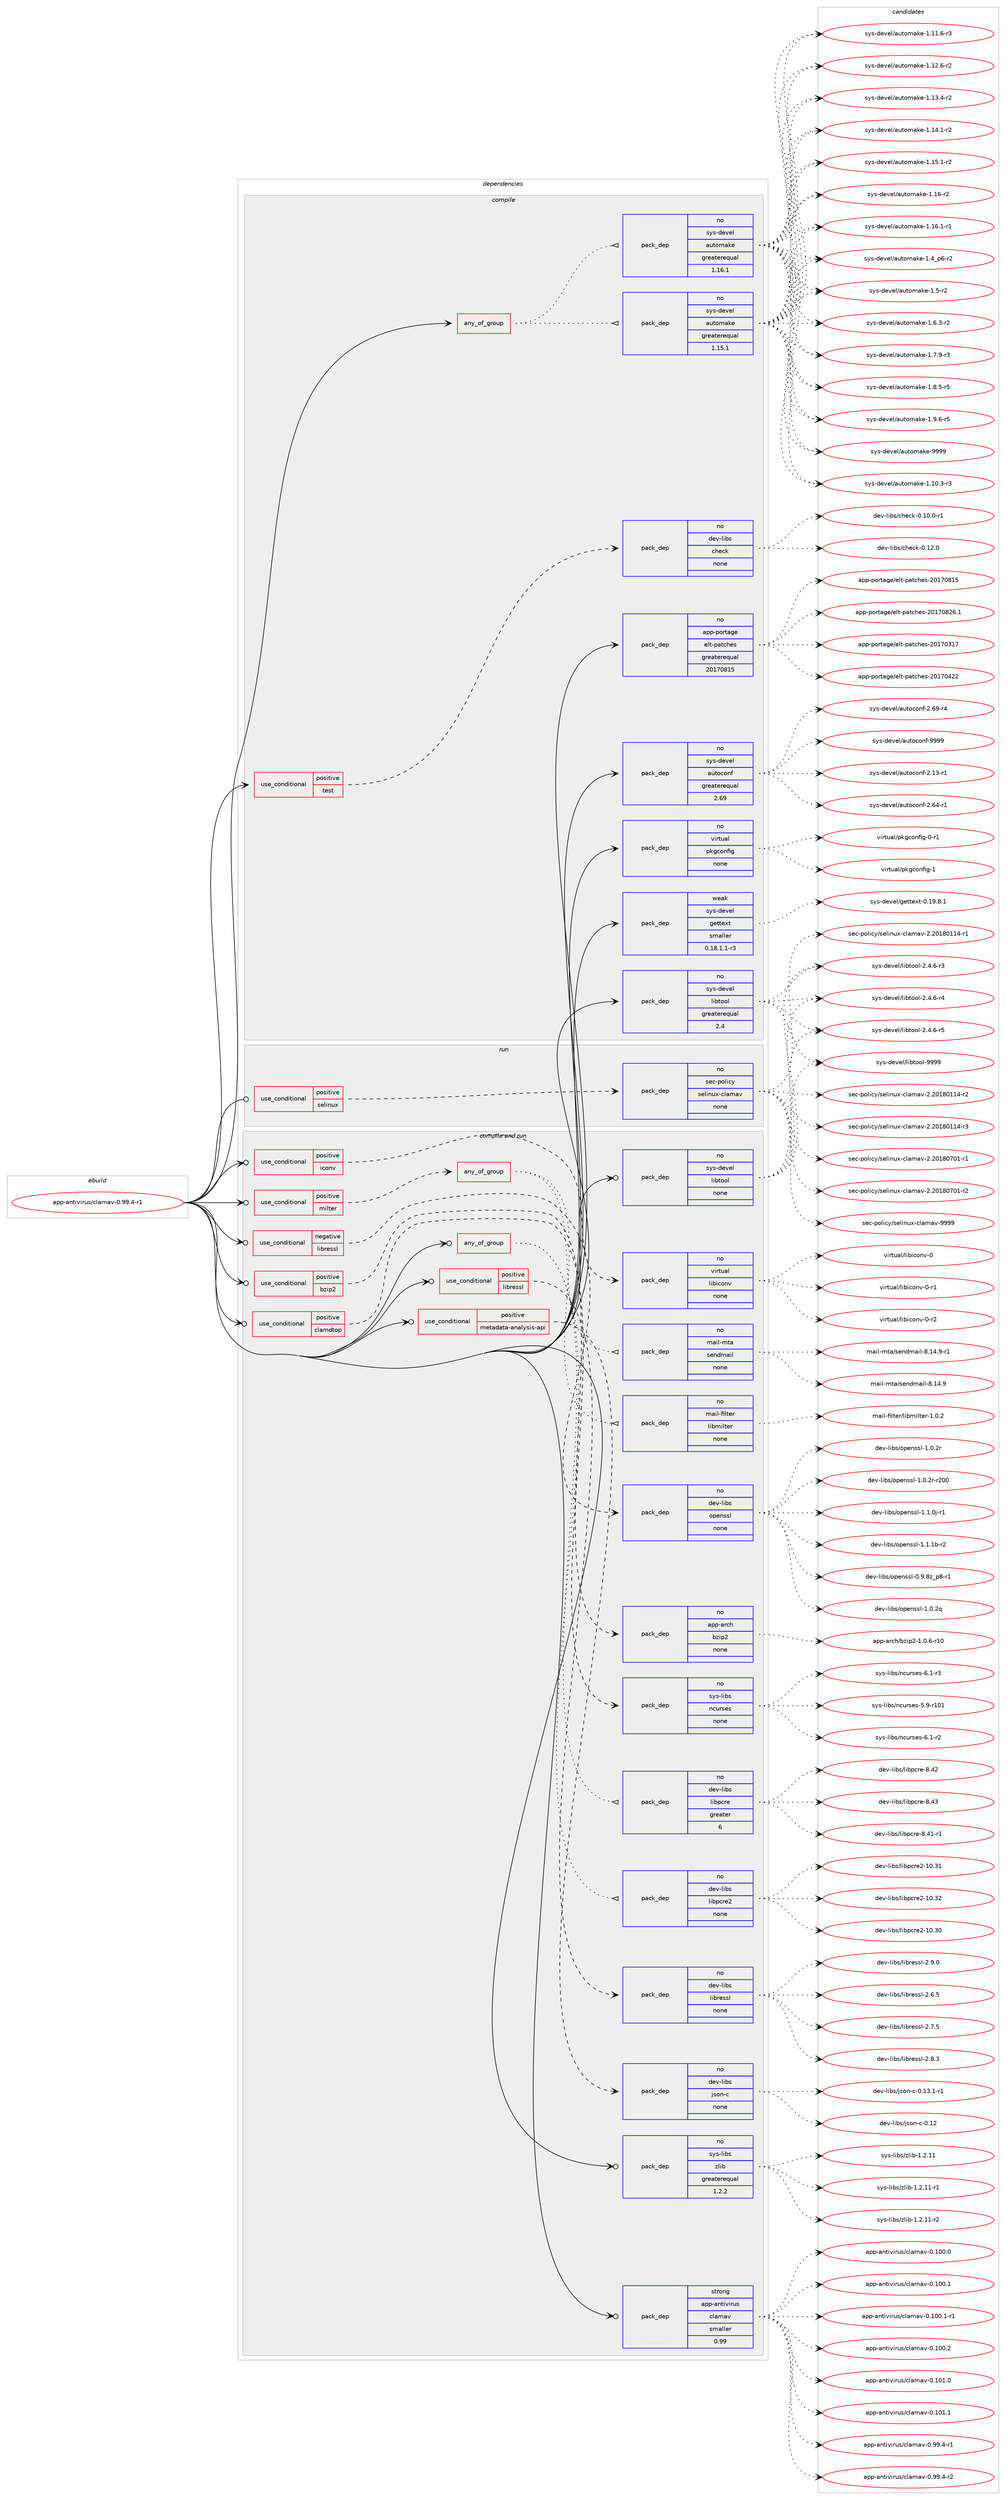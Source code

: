 digraph prolog {

# *************
# Graph options
# *************

newrank=true;
concentrate=true;
compound=true;
graph [rankdir=LR,fontname=Helvetica,fontsize=10,ranksep=1.5];#, ranksep=2.5, nodesep=0.2];
edge  [arrowhead=vee];
node  [fontname=Helvetica,fontsize=10];

# **********
# The ebuild
# **********

subgraph cluster_leftcol {
color=gray;
rank=same;
label=<<i>ebuild</i>>;
id [label="app-antivirus/clamav-0.99.4-r1", color=red, width=4, href="../app-antivirus/clamav-0.99.4-r1.svg"];
}

# ****************
# The dependencies
# ****************

subgraph cluster_midcol {
color=gray;
label=<<i>dependencies</i>>;
subgraph cluster_compile {
fillcolor="#eeeeee";
style=filled;
label=<<i>compile</i>>;
subgraph any19190 {
dependency1270627 [label=<<TABLE BORDER="0" CELLBORDER="1" CELLSPACING="0" CELLPADDING="4"><TR><TD CELLPADDING="10">any_of_group</TD></TR></TABLE>>, shape=none, color=red];subgraph pack904549 {
dependency1270628 [label=<<TABLE BORDER="0" CELLBORDER="1" CELLSPACING="0" CELLPADDING="4" WIDTH="220"><TR><TD ROWSPAN="6" CELLPADDING="30">pack_dep</TD></TR><TR><TD WIDTH="110">no</TD></TR><TR><TD>sys-devel</TD></TR><TR><TD>automake</TD></TR><TR><TD>greaterequal</TD></TR><TR><TD>1.16.1</TD></TR></TABLE>>, shape=none, color=blue];
}
dependency1270627:e -> dependency1270628:w [weight=20,style="dotted",arrowhead="oinv"];
subgraph pack904550 {
dependency1270629 [label=<<TABLE BORDER="0" CELLBORDER="1" CELLSPACING="0" CELLPADDING="4" WIDTH="220"><TR><TD ROWSPAN="6" CELLPADDING="30">pack_dep</TD></TR><TR><TD WIDTH="110">no</TD></TR><TR><TD>sys-devel</TD></TR><TR><TD>automake</TD></TR><TR><TD>greaterequal</TD></TR><TR><TD>1.15.1</TD></TR></TABLE>>, shape=none, color=blue];
}
dependency1270627:e -> dependency1270629:w [weight=20,style="dotted",arrowhead="oinv"];
}
id:e -> dependency1270627:w [weight=20,style="solid",arrowhead="vee"];
subgraph cond346367 {
dependency1270630 [label=<<TABLE BORDER="0" CELLBORDER="1" CELLSPACING="0" CELLPADDING="4"><TR><TD ROWSPAN="3" CELLPADDING="10">use_conditional</TD></TR><TR><TD>positive</TD></TR><TR><TD>test</TD></TR></TABLE>>, shape=none, color=red];
subgraph pack904551 {
dependency1270631 [label=<<TABLE BORDER="0" CELLBORDER="1" CELLSPACING="0" CELLPADDING="4" WIDTH="220"><TR><TD ROWSPAN="6" CELLPADDING="30">pack_dep</TD></TR><TR><TD WIDTH="110">no</TD></TR><TR><TD>dev-libs</TD></TR><TR><TD>check</TD></TR><TR><TD>none</TD></TR><TR><TD></TD></TR></TABLE>>, shape=none, color=blue];
}
dependency1270630:e -> dependency1270631:w [weight=20,style="dashed",arrowhead="vee"];
}
id:e -> dependency1270630:w [weight=20,style="solid",arrowhead="vee"];
subgraph pack904552 {
dependency1270632 [label=<<TABLE BORDER="0" CELLBORDER="1" CELLSPACING="0" CELLPADDING="4" WIDTH="220"><TR><TD ROWSPAN="6" CELLPADDING="30">pack_dep</TD></TR><TR><TD WIDTH="110">no</TD></TR><TR><TD>app-portage</TD></TR><TR><TD>elt-patches</TD></TR><TR><TD>greaterequal</TD></TR><TR><TD>20170815</TD></TR></TABLE>>, shape=none, color=blue];
}
id:e -> dependency1270632:w [weight=20,style="solid",arrowhead="vee"];
subgraph pack904553 {
dependency1270633 [label=<<TABLE BORDER="0" CELLBORDER="1" CELLSPACING="0" CELLPADDING="4" WIDTH="220"><TR><TD ROWSPAN="6" CELLPADDING="30">pack_dep</TD></TR><TR><TD WIDTH="110">no</TD></TR><TR><TD>sys-devel</TD></TR><TR><TD>autoconf</TD></TR><TR><TD>greaterequal</TD></TR><TR><TD>2.69</TD></TR></TABLE>>, shape=none, color=blue];
}
id:e -> dependency1270633:w [weight=20,style="solid",arrowhead="vee"];
subgraph pack904554 {
dependency1270634 [label=<<TABLE BORDER="0" CELLBORDER="1" CELLSPACING="0" CELLPADDING="4" WIDTH="220"><TR><TD ROWSPAN="6" CELLPADDING="30">pack_dep</TD></TR><TR><TD WIDTH="110">no</TD></TR><TR><TD>sys-devel</TD></TR><TR><TD>libtool</TD></TR><TR><TD>greaterequal</TD></TR><TR><TD>2.4</TD></TR></TABLE>>, shape=none, color=blue];
}
id:e -> dependency1270634:w [weight=20,style="solid",arrowhead="vee"];
subgraph pack904555 {
dependency1270635 [label=<<TABLE BORDER="0" CELLBORDER="1" CELLSPACING="0" CELLPADDING="4" WIDTH="220"><TR><TD ROWSPAN="6" CELLPADDING="30">pack_dep</TD></TR><TR><TD WIDTH="110">no</TD></TR><TR><TD>virtual</TD></TR><TR><TD>pkgconfig</TD></TR><TR><TD>none</TD></TR><TR><TD></TD></TR></TABLE>>, shape=none, color=blue];
}
id:e -> dependency1270635:w [weight=20,style="solid",arrowhead="vee"];
subgraph pack904556 {
dependency1270636 [label=<<TABLE BORDER="0" CELLBORDER="1" CELLSPACING="0" CELLPADDING="4" WIDTH="220"><TR><TD ROWSPAN="6" CELLPADDING="30">pack_dep</TD></TR><TR><TD WIDTH="110">weak</TD></TR><TR><TD>sys-devel</TD></TR><TR><TD>gettext</TD></TR><TR><TD>smaller</TD></TR><TR><TD>0.18.1.1-r3</TD></TR></TABLE>>, shape=none, color=blue];
}
id:e -> dependency1270636:w [weight=20,style="solid",arrowhead="vee"];
}
subgraph cluster_compileandrun {
fillcolor="#eeeeee";
style=filled;
label=<<i>compile and run</i>>;
subgraph any19191 {
dependency1270637 [label=<<TABLE BORDER="0" CELLBORDER="1" CELLSPACING="0" CELLPADDING="4"><TR><TD CELLPADDING="10">any_of_group</TD></TR></TABLE>>, shape=none, color=red];subgraph pack904557 {
dependency1270638 [label=<<TABLE BORDER="0" CELLBORDER="1" CELLSPACING="0" CELLPADDING="4" WIDTH="220"><TR><TD ROWSPAN="6" CELLPADDING="30">pack_dep</TD></TR><TR><TD WIDTH="110">no</TD></TR><TR><TD>dev-libs</TD></TR><TR><TD>libpcre2</TD></TR><TR><TD>none</TD></TR><TR><TD></TD></TR></TABLE>>, shape=none, color=blue];
}
dependency1270637:e -> dependency1270638:w [weight=20,style="dotted",arrowhead="oinv"];
subgraph pack904558 {
dependency1270639 [label=<<TABLE BORDER="0" CELLBORDER="1" CELLSPACING="0" CELLPADDING="4" WIDTH="220"><TR><TD ROWSPAN="6" CELLPADDING="30">pack_dep</TD></TR><TR><TD WIDTH="110">no</TD></TR><TR><TD>dev-libs</TD></TR><TR><TD>libpcre</TD></TR><TR><TD>greater</TD></TR><TR><TD>6</TD></TR></TABLE>>, shape=none, color=blue];
}
dependency1270637:e -> dependency1270639:w [weight=20,style="dotted",arrowhead="oinv"];
}
id:e -> dependency1270637:w [weight=20,style="solid",arrowhead="odotvee"];
subgraph cond346368 {
dependency1270640 [label=<<TABLE BORDER="0" CELLBORDER="1" CELLSPACING="0" CELLPADDING="4"><TR><TD ROWSPAN="3" CELLPADDING="10">use_conditional</TD></TR><TR><TD>negative</TD></TR><TR><TD>libressl</TD></TR></TABLE>>, shape=none, color=red];
subgraph pack904559 {
dependency1270641 [label=<<TABLE BORDER="0" CELLBORDER="1" CELLSPACING="0" CELLPADDING="4" WIDTH="220"><TR><TD ROWSPAN="6" CELLPADDING="30">pack_dep</TD></TR><TR><TD WIDTH="110">no</TD></TR><TR><TD>dev-libs</TD></TR><TR><TD>openssl</TD></TR><TR><TD>none</TD></TR><TR><TD></TD></TR></TABLE>>, shape=none, color=blue];
}
dependency1270640:e -> dependency1270641:w [weight=20,style="dashed",arrowhead="vee"];
}
id:e -> dependency1270640:w [weight=20,style="solid",arrowhead="odotvee"];
subgraph cond346369 {
dependency1270642 [label=<<TABLE BORDER="0" CELLBORDER="1" CELLSPACING="0" CELLPADDING="4"><TR><TD ROWSPAN="3" CELLPADDING="10">use_conditional</TD></TR><TR><TD>positive</TD></TR><TR><TD>bzip2</TD></TR></TABLE>>, shape=none, color=red];
subgraph pack904560 {
dependency1270643 [label=<<TABLE BORDER="0" CELLBORDER="1" CELLSPACING="0" CELLPADDING="4" WIDTH="220"><TR><TD ROWSPAN="6" CELLPADDING="30">pack_dep</TD></TR><TR><TD WIDTH="110">no</TD></TR><TR><TD>app-arch</TD></TR><TR><TD>bzip2</TD></TR><TR><TD>none</TD></TR><TR><TD></TD></TR></TABLE>>, shape=none, color=blue];
}
dependency1270642:e -> dependency1270643:w [weight=20,style="dashed",arrowhead="vee"];
}
id:e -> dependency1270642:w [weight=20,style="solid",arrowhead="odotvee"];
subgraph cond346370 {
dependency1270644 [label=<<TABLE BORDER="0" CELLBORDER="1" CELLSPACING="0" CELLPADDING="4"><TR><TD ROWSPAN="3" CELLPADDING="10">use_conditional</TD></TR><TR><TD>positive</TD></TR><TR><TD>clamdtop</TD></TR></TABLE>>, shape=none, color=red];
subgraph pack904561 {
dependency1270645 [label=<<TABLE BORDER="0" CELLBORDER="1" CELLSPACING="0" CELLPADDING="4" WIDTH="220"><TR><TD ROWSPAN="6" CELLPADDING="30">pack_dep</TD></TR><TR><TD WIDTH="110">no</TD></TR><TR><TD>sys-libs</TD></TR><TR><TD>ncurses</TD></TR><TR><TD>none</TD></TR><TR><TD></TD></TR></TABLE>>, shape=none, color=blue];
}
dependency1270644:e -> dependency1270645:w [weight=20,style="dashed",arrowhead="vee"];
}
id:e -> dependency1270644:w [weight=20,style="solid",arrowhead="odotvee"];
subgraph cond346371 {
dependency1270646 [label=<<TABLE BORDER="0" CELLBORDER="1" CELLSPACING="0" CELLPADDING="4"><TR><TD ROWSPAN="3" CELLPADDING="10">use_conditional</TD></TR><TR><TD>positive</TD></TR><TR><TD>iconv</TD></TR></TABLE>>, shape=none, color=red];
subgraph pack904562 {
dependency1270647 [label=<<TABLE BORDER="0" CELLBORDER="1" CELLSPACING="0" CELLPADDING="4" WIDTH="220"><TR><TD ROWSPAN="6" CELLPADDING="30">pack_dep</TD></TR><TR><TD WIDTH="110">no</TD></TR><TR><TD>virtual</TD></TR><TR><TD>libiconv</TD></TR><TR><TD>none</TD></TR><TR><TD></TD></TR></TABLE>>, shape=none, color=blue];
}
dependency1270646:e -> dependency1270647:w [weight=20,style="dashed",arrowhead="vee"];
}
id:e -> dependency1270646:w [weight=20,style="solid",arrowhead="odotvee"];
subgraph cond346372 {
dependency1270648 [label=<<TABLE BORDER="0" CELLBORDER="1" CELLSPACING="0" CELLPADDING="4"><TR><TD ROWSPAN="3" CELLPADDING="10">use_conditional</TD></TR><TR><TD>positive</TD></TR><TR><TD>libressl</TD></TR></TABLE>>, shape=none, color=red];
subgraph pack904563 {
dependency1270649 [label=<<TABLE BORDER="0" CELLBORDER="1" CELLSPACING="0" CELLPADDING="4" WIDTH="220"><TR><TD ROWSPAN="6" CELLPADDING="30">pack_dep</TD></TR><TR><TD WIDTH="110">no</TD></TR><TR><TD>dev-libs</TD></TR><TR><TD>libressl</TD></TR><TR><TD>none</TD></TR><TR><TD></TD></TR></TABLE>>, shape=none, color=blue];
}
dependency1270648:e -> dependency1270649:w [weight=20,style="dashed",arrowhead="vee"];
}
id:e -> dependency1270648:w [weight=20,style="solid",arrowhead="odotvee"];
subgraph cond346373 {
dependency1270650 [label=<<TABLE BORDER="0" CELLBORDER="1" CELLSPACING="0" CELLPADDING="4"><TR><TD ROWSPAN="3" CELLPADDING="10">use_conditional</TD></TR><TR><TD>positive</TD></TR><TR><TD>metadata-analysis-api</TD></TR></TABLE>>, shape=none, color=red];
subgraph pack904564 {
dependency1270651 [label=<<TABLE BORDER="0" CELLBORDER="1" CELLSPACING="0" CELLPADDING="4" WIDTH="220"><TR><TD ROWSPAN="6" CELLPADDING="30">pack_dep</TD></TR><TR><TD WIDTH="110">no</TD></TR><TR><TD>dev-libs</TD></TR><TR><TD>json-c</TD></TR><TR><TD>none</TD></TR><TR><TD></TD></TR></TABLE>>, shape=none, color=blue];
}
dependency1270650:e -> dependency1270651:w [weight=20,style="dashed",arrowhead="vee"];
}
id:e -> dependency1270650:w [weight=20,style="solid",arrowhead="odotvee"];
subgraph cond346374 {
dependency1270652 [label=<<TABLE BORDER="0" CELLBORDER="1" CELLSPACING="0" CELLPADDING="4"><TR><TD ROWSPAN="3" CELLPADDING="10">use_conditional</TD></TR><TR><TD>positive</TD></TR><TR><TD>milter</TD></TR></TABLE>>, shape=none, color=red];
subgraph any19192 {
dependency1270653 [label=<<TABLE BORDER="0" CELLBORDER="1" CELLSPACING="0" CELLPADDING="4"><TR><TD CELLPADDING="10">any_of_group</TD></TR></TABLE>>, shape=none, color=red];subgraph pack904565 {
dependency1270654 [label=<<TABLE BORDER="0" CELLBORDER="1" CELLSPACING="0" CELLPADDING="4" WIDTH="220"><TR><TD ROWSPAN="6" CELLPADDING="30">pack_dep</TD></TR><TR><TD WIDTH="110">no</TD></TR><TR><TD>mail-filter</TD></TR><TR><TD>libmilter</TD></TR><TR><TD>none</TD></TR><TR><TD></TD></TR></TABLE>>, shape=none, color=blue];
}
dependency1270653:e -> dependency1270654:w [weight=20,style="dotted",arrowhead="oinv"];
subgraph pack904566 {
dependency1270655 [label=<<TABLE BORDER="0" CELLBORDER="1" CELLSPACING="0" CELLPADDING="4" WIDTH="220"><TR><TD ROWSPAN="6" CELLPADDING="30">pack_dep</TD></TR><TR><TD WIDTH="110">no</TD></TR><TR><TD>mail-mta</TD></TR><TR><TD>sendmail</TD></TR><TR><TD>none</TD></TR><TR><TD></TD></TR></TABLE>>, shape=none, color=blue];
}
dependency1270653:e -> dependency1270655:w [weight=20,style="dotted",arrowhead="oinv"];
}
dependency1270652:e -> dependency1270653:w [weight=20,style="dashed",arrowhead="vee"];
}
id:e -> dependency1270652:w [weight=20,style="solid",arrowhead="odotvee"];
subgraph pack904567 {
dependency1270656 [label=<<TABLE BORDER="0" CELLBORDER="1" CELLSPACING="0" CELLPADDING="4" WIDTH="220"><TR><TD ROWSPAN="6" CELLPADDING="30">pack_dep</TD></TR><TR><TD WIDTH="110">no</TD></TR><TR><TD>sys-devel</TD></TR><TR><TD>libtool</TD></TR><TR><TD>none</TD></TR><TR><TD></TD></TR></TABLE>>, shape=none, color=blue];
}
id:e -> dependency1270656:w [weight=20,style="solid",arrowhead="odotvee"];
subgraph pack904568 {
dependency1270657 [label=<<TABLE BORDER="0" CELLBORDER="1" CELLSPACING="0" CELLPADDING="4" WIDTH="220"><TR><TD ROWSPAN="6" CELLPADDING="30">pack_dep</TD></TR><TR><TD WIDTH="110">no</TD></TR><TR><TD>sys-libs</TD></TR><TR><TD>zlib</TD></TR><TR><TD>greaterequal</TD></TR><TR><TD>1.2.2</TD></TR></TABLE>>, shape=none, color=blue];
}
id:e -> dependency1270657:w [weight=20,style="solid",arrowhead="odotvee"];
subgraph pack904569 {
dependency1270658 [label=<<TABLE BORDER="0" CELLBORDER="1" CELLSPACING="0" CELLPADDING="4" WIDTH="220"><TR><TD ROWSPAN="6" CELLPADDING="30">pack_dep</TD></TR><TR><TD WIDTH="110">strong</TD></TR><TR><TD>app-antivirus</TD></TR><TR><TD>clamav</TD></TR><TR><TD>smaller</TD></TR><TR><TD>0.99</TD></TR></TABLE>>, shape=none, color=blue];
}
id:e -> dependency1270658:w [weight=20,style="solid",arrowhead="odotvee"];
}
subgraph cluster_run {
fillcolor="#eeeeee";
style=filled;
label=<<i>run</i>>;
subgraph cond346375 {
dependency1270659 [label=<<TABLE BORDER="0" CELLBORDER="1" CELLSPACING="0" CELLPADDING="4"><TR><TD ROWSPAN="3" CELLPADDING="10">use_conditional</TD></TR><TR><TD>positive</TD></TR><TR><TD>selinux</TD></TR></TABLE>>, shape=none, color=red];
subgraph pack904570 {
dependency1270660 [label=<<TABLE BORDER="0" CELLBORDER="1" CELLSPACING="0" CELLPADDING="4" WIDTH="220"><TR><TD ROWSPAN="6" CELLPADDING="30">pack_dep</TD></TR><TR><TD WIDTH="110">no</TD></TR><TR><TD>sec-policy</TD></TR><TR><TD>selinux-clamav</TD></TR><TR><TD>none</TD></TR><TR><TD></TD></TR></TABLE>>, shape=none, color=blue];
}
dependency1270659:e -> dependency1270660:w [weight=20,style="dashed",arrowhead="vee"];
}
id:e -> dependency1270659:w [weight=20,style="solid",arrowhead="odot"];
}
}

# **************
# The candidates
# **************

subgraph cluster_choices {
rank=same;
color=gray;
label=<<i>candidates</i>>;

subgraph choice904549 {
color=black;
nodesep=1;
choice11512111545100101118101108479711711611110997107101454946494846514511451 [label="sys-devel/automake-1.10.3-r3", color=red, width=4,href="../sys-devel/automake-1.10.3-r3.svg"];
choice11512111545100101118101108479711711611110997107101454946494946544511451 [label="sys-devel/automake-1.11.6-r3", color=red, width=4,href="../sys-devel/automake-1.11.6-r3.svg"];
choice11512111545100101118101108479711711611110997107101454946495046544511450 [label="sys-devel/automake-1.12.6-r2", color=red, width=4,href="../sys-devel/automake-1.12.6-r2.svg"];
choice11512111545100101118101108479711711611110997107101454946495146524511450 [label="sys-devel/automake-1.13.4-r2", color=red, width=4,href="../sys-devel/automake-1.13.4-r2.svg"];
choice11512111545100101118101108479711711611110997107101454946495246494511450 [label="sys-devel/automake-1.14.1-r2", color=red, width=4,href="../sys-devel/automake-1.14.1-r2.svg"];
choice11512111545100101118101108479711711611110997107101454946495346494511450 [label="sys-devel/automake-1.15.1-r2", color=red, width=4,href="../sys-devel/automake-1.15.1-r2.svg"];
choice1151211154510010111810110847971171161111099710710145494649544511450 [label="sys-devel/automake-1.16-r2", color=red, width=4,href="../sys-devel/automake-1.16-r2.svg"];
choice11512111545100101118101108479711711611110997107101454946495446494511449 [label="sys-devel/automake-1.16.1-r1", color=red, width=4,href="../sys-devel/automake-1.16.1-r1.svg"];
choice115121115451001011181011084797117116111109971071014549465295112544511450 [label="sys-devel/automake-1.4_p6-r2", color=red, width=4,href="../sys-devel/automake-1.4_p6-r2.svg"];
choice11512111545100101118101108479711711611110997107101454946534511450 [label="sys-devel/automake-1.5-r2", color=red, width=4,href="../sys-devel/automake-1.5-r2.svg"];
choice115121115451001011181011084797117116111109971071014549465446514511450 [label="sys-devel/automake-1.6.3-r2", color=red, width=4,href="../sys-devel/automake-1.6.3-r2.svg"];
choice115121115451001011181011084797117116111109971071014549465546574511451 [label="sys-devel/automake-1.7.9-r3", color=red, width=4,href="../sys-devel/automake-1.7.9-r3.svg"];
choice115121115451001011181011084797117116111109971071014549465646534511453 [label="sys-devel/automake-1.8.5-r5", color=red, width=4,href="../sys-devel/automake-1.8.5-r5.svg"];
choice115121115451001011181011084797117116111109971071014549465746544511453 [label="sys-devel/automake-1.9.6-r5", color=red, width=4,href="../sys-devel/automake-1.9.6-r5.svg"];
choice115121115451001011181011084797117116111109971071014557575757 [label="sys-devel/automake-9999", color=red, width=4,href="../sys-devel/automake-9999.svg"];
dependency1270628:e -> choice11512111545100101118101108479711711611110997107101454946494846514511451:w [style=dotted,weight="100"];
dependency1270628:e -> choice11512111545100101118101108479711711611110997107101454946494946544511451:w [style=dotted,weight="100"];
dependency1270628:e -> choice11512111545100101118101108479711711611110997107101454946495046544511450:w [style=dotted,weight="100"];
dependency1270628:e -> choice11512111545100101118101108479711711611110997107101454946495146524511450:w [style=dotted,weight="100"];
dependency1270628:e -> choice11512111545100101118101108479711711611110997107101454946495246494511450:w [style=dotted,weight="100"];
dependency1270628:e -> choice11512111545100101118101108479711711611110997107101454946495346494511450:w [style=dotted,weight="100"];
dependency1270628:e -> choice1151211154510010111810110847971171161111099710710145494649544511450:w [style=dotted,weight="100"];
dependency1270628:e -> choice11512111545100101118101108479711711611110997107101454946495446494511449:w [style=dotted,weight="100"];
dependency1270628:e -> choice115121115451001011181011084797117116111109971071014549465295112544511450:w [style=dotted,weight="100"];
dependency1270628:e -> choice11512111545100101118101108479711711611110997107101454946534511450:w [style=dotted,weight="100"];
dependency1270628:e -> choice115121115451001011181011084797117116111109971071014549465446514511450:w [style=dotted,weight="100"];
dependency1270628:e -> choice115121115451001011181011084797117116111109971071014549465546574511451:w [style=dotted,weight="100"];
dependency1270628:e -> choice115121115451001011181011084797117116111109971071014549465646534511453:w [style=dotted,weight="100"];
dependency1270628:e -> choice115121115451001011181011084797117116111109971071014549465746544511453:w [style=dotted,weight="100"];
dependency1270628:e -> choice115121115451001011181011084797117116111109971071014557575757:w [style=dotted,weight="100"];
}
subgraph choice904550 {
color=black;
nodesep=1;
choice11512111545100101118101108479711711611110997107101454946494846514511451 [label="sys-devel/automake-1.10.3-r3", color=red, width=4,href="../sys-devel/automake-1.10.3-r3.svg"];
choice11512111545100101118101108479711711611110997107101454946494946544511451 [label="sys-devel/automake-1.11.6-r3", color=red, width=4,href="../sys-devel/automake-1.11.6-r3.svg"];
choice11512111545100101118101108479711711611110997107101454946495046544511450 [label="sys-devel/automake-1.12.6-r2", color=red, width=4,href="../sys-devel/automake-1.12.6-r2.svg"];
choice11512111545100101118101108479711711611110997107101454946495146524511450 [label="sys-devel/automake-1.13.4-r2", color=red, width=4,href="../sys-devel/automake-1.13.4-r2.svg"];
choice11512111545100101118101108479711711611110997107101454946495246494511450 [label="sys-devel/automake-1.14.1-r2", color=red, width=4,href="../sys-devel/automake-1.14.1-r2.svg"];
choice11512111545100101118101108479711711611110997107101454946495346494511450 [label="sys-devel/automake-1.15.1-r2", color=red, width=4,href="../sys-devel/automake-1.15.1-r2.svg"];
choice1151211154510010111810110847971171161111099710710145494649544511450 [label="sys-devel/automake-1.16-r2", color=red, width=4,href="../sys-devel/automake-1.16-r2.svg"];
choice11512111545100101118101108479711711611110997107101454946495446494511449 [label="sys-devel/automake-1.16.1-r1", color=red, width=4,href="../sys-devel/automake-1.16.1-r1.svg"];
choice115121115451001011181011084797117116111109971071014549465295112544511450 [label="sys-devel/automake-1.4_p6-r2", color=red, width=4,href="../sys-devel/automake-1.4_p6-r2.svg"];
choice11512111545100101118101108479711711611110997107101454946534511450 [label="sys-devel/automake-1.5-r2", color=red, width=4,href="../sys-devel/automake-1.5-r2.svg"];
choice115121115451001011181011084797117116111109971071014549465446514511450 [label="sys-devel/automake-1.6.3-r2", color=red, width=4,href="../sys-devel/automake-1.6.3-r2.svg"];
choice115121115451001011181011084797117116111109971071014549465546574511451 [label="sys-devel/automake-1.7.9-r3", color=red, width=4,href="../sys-devel/automake-1.7.9-r3.svg"];
choice115121115451001011181011084797117116111109971071014549465646534511453 [label="sys-devel/automake-1.8.5-r5", color=red, width=4,href="../sys-devel/automake-1.8.5-r5.svg"];
choice115121115451001011181011084797117116111109971071014549465746544511453 [label="sys-devel/automake-1.9.6-r5", color=red, width=4,href="../sys-devel/automake-1.9.6-r5.svg"];
choice115121115451001011181011084797117116111109971071014557575757 [label="sys-devel/automake-9999", color=red, width=4,href="../sys-devel/automake-9999.svg"];
dependency1270629:e -> choice11512111545100101118101108479711711611110997107101454946494846514511451:w [style=dotted,weight="100"];
dependency1270629:e -> choice11512111545100101118101108479711711611110997107101454946494946544511451:w [style=dotted,weight="100"];
dependency1270629:e -> choice11512111545100101118101108479711711611110997107101454946495046544511450:w [style=dotted,weight="100"];
dependency1270629:e -> choice11512111545100101118101108479711711611110997107101454946495146524511450:w [style=dotted,weight="100"];
dependency1270629:e -> choice11512111545100101118101108479711711611110997107101454946495246494511450:w [style=dotted,weight="100"];
dependency1270629:e -> choice11512111545100101118101108479711711611110997107101454946495346494511450:w [style=dotted,weight="100"];
dependency1270629:e -> choice1151211154510010111810110847971171161111099710710145494649544511450:w [style=dotted,weight="100"];
dependency1270629:e -> choice11512111545100101118101108479711711611110997107101454946495446494511449:w [style=dotted,weight="100"];
dependency1270629:e -> choice115121115451001011181011084797117116111109971071014549465295112544511450:w [style=dotted,weight="100"];
dependency1270629:e -> choice11512111545100101118101108479711711611110997107101454946534511450:w [style=dotted,weight="100"];
dependency1270629:e -> choice115121115451001011181011084797117116111109971071014549465446514511450:w [style=dotted,weight="100"];
dependency1270629:e -> choice115121115451001011181011084797117116111109971071014549465546574511451:w [style=dotted,weight="100"];
dependency1270629:e -> choice115121115451001011181011084797117116111109971071014549465646534511453:w [style=dotted,weight="100"];
dependency1270629:e -> choice115121115451001011181011084797117116111109971071014549465746544511453:w [style=dotted,weight="100"];
dependency1270629:e -> choice115121115451001011181011084797117116111109971071014557575757:w [style=dotted,weight="100"];
}
subgraph choice904551 {
color=black;
nodesep=1;
choice1001011184510810598115479910410199107454846494846484511449 [label="dev-libs/check-0.10.0-r1", color=red, width=4,href="../dev-libs/check-0.10.0-r1.svg"];
choice100101118451081059811547991041019910745484649504648 [label="dev-libs/check-0.12.0", color=red, width=4,href="../dev-libs/check-0.12.0.svg"];
dependency1270631:e -> choice1001011184510810598115479910410199107454846494846484511449:w [style=dotted,weight="100"];
dependency1270631:e -> choice100101118451081059811547991041019910745484649504648:w [style=dotted,weight="100"];
}
subgraph choice904552 {
color=black;
nodesep=1;
choice97112112451121111141169710310147101108116451129711699104101115455048495548514955 [label="app-portage/elt-patches-20170317", color=red, width=4,href="../app-portage/elt-patches-20170317.svg"];
choice97112112451121111141169710310147101108116451129711699104101115455048495548525050 [label="app-portage/elt-patches-20170422", color=red, width=4,href="../app-portage/elt-patches-20170422.svg"];
choice97112112451121111141169710310147101108116451129711699104101115455048495548564953 [label="app-portage/elt-patches-20170815", color=red, width=4,href="../app-portage/elt-patches-20170815.svg"];
choice971121124511211111411697103101471011081164511297116991041011154550484955485650544649 [label="app-portage/elt-patches-20170826.1", color=red, width=4,href="../app-portage/elt-patches-20170826.1.svg"];
dependency1270632:e -> choice97112112451121111141169710310147101108116451129711699104101115455048495548514955:w [style=dotted,weight="100"];
dependency1270632:e -> choice97112112451121111141169710310147101108116451129711699104101115455048495548525050:w [style=dotted,weight="100"];
dependency1270632:e -> choice97112112451121111141169710310147101108116451129711699104101115455048495548564953:w [style=dotted,weight="100"];
dependency1270632:e -> choice971121124511211111411697103101471011081164511297116991041011154550484955485650544649:w [style=dotted,weight="100"];
}
subgraph choice904553 {
color=black;
nodesep=1;
choice1151211154510010111810110847971171161119911111010245504649514511449 [label="sys-devel/autoconf-2.13-r1", color=red, width=4,href="../sys-devel/autoconf-2.13-r1.svg"];
choice1151211154510010111810110847971171161119911111010245504654524511449 [label="sys-devel/autoconf-2.64-r1", color=red, width=4,href="../sys-devel/autoconf-2.64-r1.svg"];
choice1151211154510010111810110847971171161119911111010245504654574511452 [label="sys-devel/autoconf-2.69-r4", color=red, width=4,href="../sys-devel/autoconf-2.69-r4.svg"];
choice115121115451001011181011084797117116111991111101024557575757 [label="sys-devel/autoconf-9999", color=red, width=4,href="../sys-devel/autoconf-9999.svg"];
dependency1270633:e -> choice1151211154510010111810110847971171161119911111010245504649514511449:w [style=dotted,weight="100"];
dependency1270633:e -> choice1151211154510010111810110847971171161119911111010245504654524511449:w [style=dotted,weight="100"];
dependency1270633:e -> choice1151211154510010111810110847971171161119911111010245504654574511452:w [style=dotted,weight="100"];
dependency1270633:e -> choice115121115451001011181011084797117116111991111101024557575757:w [style=dotted,weight="100"];
}
subgraph choice904554 {
color=black;
nodesep=1;
choice1151211154510010111810110847108105981161111111084550465246544511451 [label="sys-devel/libtool-2.4.6-r3", color=red, width=4,href="../sys-devel/libtool-2.4.6-r3.svg"];
choice1151211154510010111810110847108105981161111111084550465246544511452 [label="sys-devel/libtool-2.4.6-r4", color=red, width=4,href="../sys-devel/libtool-2.4.6-r4.svg"];
choice1151211154510010111810110847108105981161111111084550465246544511453 [label="sys-devel/libtool-2.4.6-r5", color=red, width=4,href="../sys-devel/libtool-2.4.6-r5.svg"];
choice1151211154510010111810110847108105981161111111084557575757 [label="sys-devel/libtool-9999", color=red, width=4,href="../sys-devel/libtool-9999.svg"];
dependency1270634:e -> choice1151211154510010111810110847108105981161111111084550465246544511451:w [style=dotted,weight="100"];
dependency1270634:e -> choice1151211154510010111810110847108105981161111111084550465246544511452:w [style=dotted,weight="100"];
dependency1270634:e -> choice1151211154510010111810110847108105981161111111084550465246544511453:w [style=dotted,weight="100"];
dependency1270634:e -> choice1151211154510010111810110847108105981161111111084557575757:w [style=dotted,weight="100"];
}
subgraph choice904555 {
color=black;
nodesep=1;
choice11810511411611797108471121071039911111010210510345484511449 [label="virtual/pkgconfig-0-r1", color=red, width=4,href="../virtual/pkgconfig-0-r1.svg"];
choice1181051141161179710847112107103991111101021051034549 [label="virtual/pkgconfig-1", color=red, width=4,href="../virtual/pkgconfig-1.svg"];
dependency1270635:e -> choice11810511411611797108471121071039911111010210510345484511449:w [style=dotted,weight="100"];
dependency1270635:e -> choice1181051141161179710847112107103991111101021051034549:w [style=dotted,weight="100"];
}
subgraph choice904556 {
color=black;
nodesep=1;
choice1151211154510010111810110847103101116116101120116454846495746564649 [label="sys-devel/gettext-0.19.8.1", color=red, width=4,href="../sys-devel/gettext-0.19.8.1.svg"];
dependency1270636:e -> choice1151211154510010111810110847103101116116101120116454846495746564649:w [style=dotted,weight="100"];
}
subgraph choice904557 {
color=black;
nodesep=1;
choice100101118451081059811547108105981129911410150454948465148 [label="dev-libs/libpcre2-10.30", color=red, width=4,href="../dev-libs/libpcre2-10.30.svg"];
choice100101118451081059811547108105981129911410150454948465149 [label="dev-libs/libpcre2-10.31", color=red, width=4,href="../dev-libs/libpcre2-10.31.svg"];
choice100101118451081059811547108105981129911410150454948465150 [label="dev-libs/libpcre2-10.32", color=red, width=4,href="../dev-libs/libpcre2-10.32.svg"];
dependency1270638:e -> choice100101118451081059811547108105981129911410150454948465148:w [style=dotted,weight="100"];
dependency1270638:e -> choice100101118451081059811547108105981129911410150454948465149:w [style=dotted,weight="100"];
dependency1270638:e -> choice100101118451081059811547108105981129911410150454948465150:w [style=dotted,weight="100"];
}
subgraph choice904558 {
color=black;
nodesep=1;
choice100101118451081059811547108105981129911410145564652494511449 [label="dev-libs/libpcre-8.41-r1", color=red, width=4,href="../dev-libs/libpcre-8.41-r1.svg"];
choice10010111845108105981154710810598112991141014556465250 [label="dev-libs/libpcre-8.42", color=red, width=4,href="../dev-libs/libpcre-8.42.svg"];
choice10010111845108105981154710810598112991141014556465251 [label="dev-libs/libpcre-8.43", color=red, width=4,href="../dev-libs/libpcre-8.43.svg"];
dependency1270639:e -> choice100101118451081059811547108105981129911410145564652494511449:w [style=dotted,weight="100"];
dependency1270639:e -> choice10010111845108105981154710810598112991141014556465250:w [style=dotted,weight="100"];
dependency1270639:e -> choice10010111845108105981154710810598112991141014556465251:w [style=dotted,weight="100"];
}
subgraph choice904559 {
color=black;
nodesep=1;
choice10010111845108105981154711111210111011511510845484657465612295112564511449 [label="dev-libs/openssl-0.9.8z_p8-r1", color=red, width=4,href="../dev-libs/openssl-0.9.8z_p8-r1.svg"];
choice100101118451081059811547111112101110115115108454946484650113 [label="dev-libs/openssl-1.0.2q", color=red, width=4,href="../dev-libs/openssl-1.0.2q.svg"];
choice100101118451081059811547111112101110115115108454946484650114 [label="dev-libs/openssl-1.0.2r", color=red, width=4,href="../dev-libs/openssl-1.0.2r.svg"];
choice10010111845108105981154711111210111011511510845494648465011445114504848 [label="dev-libs/openssl-1.0.2r-r200", color=red, width=4,href="../dev-libs/openssl-1.0.2r-r200.svg"];
choice1001011184510810598115471111121011101151151084549464946481064511449 [label="dev-libs/openssl-1.1.0j-r1", color=red, width=4,href="../dev-libs/openssl-1.1.0j-r1.svg"];
choice100101118451081059811547111112101110115115108454946494649984511450 [label="dev-libs/openssl-1.1.1b-r2", color=red, width=4,href="../dev-libs/openssl-1.1.1b-r2.svg"];
dependency1270641:e -> choice10010111845108105981154711111210111011511510845484657465612295112564511449:w [style=dotted,weight="100"];
dependency1270641:e -> choice100101118451081059811547111112101110115115108454946484650113:w [style=dotted,weight="100"];
dependency1270641:e -> choice100101118451081059811547111112101110115115108454946484650114:w [style=dotted,weight="100"];
dependency1270641:e -> choice10010111845108105981154711111210111011511510845494648465011445114504848:w [style=dotted,weight="100"];
dependency1270641:e -> choice1001011184510810598115471111121011101151151084549464946481064511449:w [style=dotted,weight="100"];
dependency1270641:e -> choice100101118451081059811547111112101110115115108454946494649984511450:w [style=dotted,weight="100"];
}
subgraph choice904560 {
color=black;
nodesep=1;
choice97112112459711499104479812210511250454946484654451144948 [label="app-arch/bzip2-1.0.6-r10", color=red, width=4,href="../app-arch/bzip2-1.0.6-r10.svg"];
dependency1270643:e -> choice97112112459711499104479812210511250454946484654451144948:w [style=dotted,weight="100"];
}
subgraph choice904561 {
color=black;
nodesep=1;
choice115121115451081059811547110991171141151011154553465745114494849 [label="sys-libs/ncurses-5.9-r101", color=red, width=4,href="../sys-libs/ncurses-5.9-r101.svg"];
choice11512111545108105981154711099117114115101115455446494511450 [label="sys-libs/ncurses-6.1-r2", color=red, width=4,href="../sys-libs/ncurses-6.1-r2.svg"];
choice11512111545108105981154711099117114115101115455446494511451 [label="sys-libs/ncurses-6.1-r3", color=red, width=4,href="../sys-libs/ncurses-6.1-r3.svg"];
dependency1270645:e -> choice115121115451081059811547110991171141151011154553465745114494849:w [style=dotted,weight="100"];
dependency1270645:e -> choice11512111545108105981154711099117114115101115455446494511450:w [style=dotted,weight="100"];
dependency1270645:e -> choice11512111545108105981154711099117114115101115455446494511451:w [style=dotted,weight="100"];
}
subgraph choice904562 {
color=black;
nodesep=1;
choice118105114116117971084710810598105991111101184548 [label="virtual/libiconv-0", color=red, width=4,href="../virtual/libiconv-0.svg"];
choice1181051141161179710847108105981059911111011845484511449 [label="virtual/libiconv-0-r1", color=red, width=4,href="../virtual/libiconv-0-r1.svg"];
choice1181051141161179710847108105981059911111011845484511450 [label="virtual/libiconv-0-r2", color=red, width=4,href="../virtual/libiconv-0-r2.svg"];
dependency1270647:e -> choice118105114116117971084710810598105991111101184548:w [style=dotted,weight="100"];
dependency1270647:e -> choice1181051141161179710847108105981059911111011845484511449:w [style=dotted,weight="100"];
dependency1270647:e -> choice1181051141161179710847108105981059911111011845484511450:w [style=dotted,weight="100"];
}
subgraph choice904563 {
color=black;
nodesep=1;
choice10010111845108105981154710810598114101115115108455046544653 [label="dev-libs/libressl-2.6.5", color=red, width=4,href="../dev-libs/libressl-2.6.5.svg"];
choice10010111845108105981154710810598114101115115108455046554653 [label="dev-libs/libressl-2.7.5", color=red, width=4,href="../dev-libs/libressl-2.7.5.svg"];
choice10010111845108105981154710810598114101115115108455046564651 [label="dev-libs/libressl-2.8.3", color=red, width=4,href="../dev-libs/libressl-2.8.3.svg"];
choice10010111845108105981154710810598114101115115108455046574648 [label="dev-libs/libressl-2.9.0", color=red, width=4,href="../dev-libs/libressl-2.9.0.svg"];
dependency1270649:e -> choice10010111845108105981154710810598114101115115108455046544653:w [style=dotted,weight="100"];
dependency1270649:e -> choice10010111845108105981154710810598114101115115108455046554653:w [style=dotted,weight="100"];
dependency1270649:e -> choice10010111845108105981154710810598114101115115108455046564651:w [style=dotted,weight="100"];
dependency1270649:e -> choice10010111845108105981154710810598114101115115108455046574648:w [style=dotted,weight="100"];
}
subgraph choice904564 {
color=black;
nodesep=1;
choice10010111845108105981154710611511111045994548464950 [label="dev-libs/json-c-0.12", color=red, width=4,href="../dev-libs/json-c-0.12.svg"];
choice1001011184510810598115471061151111104599454846495146494511449 [label="dev-libs/json-c-0.13.1-r1", color=red, width=4,href="../dev-libs/json-c-0.13.1-r1.svg"];
dependency1270651:e -> choice10010111845108105981154710611511111045994548464950:w [style=dotted,weight="100"];
dependency1270651:e -> choice1001011184510810598115471061151111104599454846495146494511449:w [style=dotted,weight="100"];
}
subgraph choice904565 {
color=black;
nodesep=1;
choice10997105108451021051081161011144710810598109105108116101114454946484650 [label="mail-filter/libmilter-1.0.2", color=red, width=4,href="../mail-filter/libmilter-1.0.2.svg"];
dependency1270654:e -> choice10997105108451021051081161011144710810598109105108116101114454946484650:w [style=dotted,weight="100"];
}
subgraph choice904566 {
color=black;
nodesep=1;
choice109971051084510911697471151011101001099710510845564649524657 [label="mail-mta/sendmail-8.14.9", color=red, width=4,href="../mail-mta/sendmail-8.14.9.svg"];
choice1099710510845109116974711510111010010997105108455646495246574511449 [label="mail-mta/sendmail-8.14.9-r1", color=red, width=4,href="../mail-mta/sendmail-8.14.9-r1.svg"];
dependency1270655:e -> choice109971051084510911697471151011101001099710510845564649524657:w [style=dotted,weight="100"];
dependency1270655:e -> choice1099710510845109116974711510111010010997105108455646495246574511449:w [style=dotted,weight="100"];
}
subgraph choice904567 {
color=black;
nodesep=1;
choice1151211154510010111810110847108105981161111111084550465246544511451 [label="sys-devel/libtool-2.4.6-r3", color=red, width=4,href="../sys-devel/libtool-2.4.6-r3.svg"];
choice1151211154510010111810110847108105981161111111084550465246544511452 [label="sys-devel/libtool-2.4.6-r4", color=red, width=4,href="../sys-devel/libtool-2.4.6-r4.svg"];
choice1151211154510010111810110847108105981161111111084550465246544511453 [label="sys-devel/libtool-2.4.6-r5", color=red, width=4,href="../sys-devel/libtool-2.4.6-r5.svg"];
choice1151211154510010111810110847108105981161111111084557575757 [label="sys-devel/libtool-9999", color=red, width=4,href="../sys-devel/libtool-9999.svg"];
dependency1270656:e -> choice1151211154510010111810110847108105981161111111084550465246544511451:w [style=dotted,weight="100"];
dependency1270656:e -> choice1151211154510010111810110847108105981161111111084550465246544511452:w [style=dotted,weight="100"];
dependency1270656:e -> choice1151211154510010111810110847108105981161111111084550465246544511453:w [style=dotted,weight="100"];
dependency1270656:e -> choice1151211154510010111810110847108105981161111111084557575757:w [style=dotted,weight="100"];
}
subgraph choice904568 {
color=black;
nodesep=1;
choice1151211154510810598115471221081059845494650464949 [label="sys-libs/zlib-1.2.11", color=red, width=4,href="../sys-libs/zlib-1.2.11.svg"];
choice11512111545108105981154712210810598454946504649494511449 [label="sys-libs/zlib-1.2.11-r1", color=red, width=4,href="../sys-libs/zlib-1.2.11-r1.svg"];
choice11512111545108105981154712210810598454946504649494511450 [label="sys-libs/zlib-1.2.11-r2", color=red, width=4,href="../sys-libs/zlib-1.2.11-r2.svg"];
dependency1270657:e -> choice1151211154510810598115471221081059845494650464949:w [style=dotted,weight="100"];
dependency1270657:e -> choice11512111545108105981154712210810598454946504649494511449:w [style=dotted,weight="100"];
dependency1270657:e -> choice11512111545108105981154712210810598454946504649494511450:w [style=dotted,weight="100"];
}
subgraph choice904569 {
color=black;
nodesep=1;
choice971121124597110116105118105114117115479910897109971184548464948484648 [label="app-antivirus/clamav-0.100.0", color=red, width=4,href="../app-antivirus/clamav-0.100.0.svg"];
choice971121124597110116105118105114117115479910897109971184548464948484649 [label="app-antivirus/clamav-0.100.1", color=red, width=4,href="../app-antivirus/clamav-0.100.1.svg"];
choice9711211245971101161051181051141171154799108971099711845484649484846494511449 [label="app-antivirus/clamav-0.100.1-r1", color=red, width=4,href="../app-antivirus/clamav-0.100.1-r1.svg"];
choice971121124597110116105118105114117115479910897109971184548464948484650 [label="app-antivirus/clamav-0.100.2", color=red, width=4,href="../app-antivirus/clamav-0.100.2.svg"];
choice971121124597110116105118105114117115479910897109971184548464948494648 [label="app-antivirus/clamav-0.101.0", color=red, width=4,href="../app-antivirus/clamav-0.101.0.svg"];
choice971121124597110116105118105114117115479910897109971184548464948494649 [label="app-antivirus/clamav-0.101.1", color=red, width=4,href="../app-antivirus/clamav-0.101.1.svg"];
choice97112112459711011610511810511411711547991089710997118454846575746524511449 [label="app-antivirus/clamav-0.99.4-r1", color=red, width=4,href="../app-antivirus/clamav-0.99.4-r1.svg"];
choice97112112459711011610511810511411711547991089710997118454846575746524511450 [label="app-antivirus/clamav-0.99.4-r2", color=red, width=4,href="../app-antivirus/clamav-0.99.4-r2.svg"];
dependency1270658:e -> choice971121124597110116105118105114117115479910897109971184548464948484648:w [style=dotted,weight="100"];
dependency1270658:e -> choice971121124597110116105118105114117115479910897109971184548464948484649:w [style=dotted,weight="100"];
dependency1270658:e -> choice9711211245971101161051181051141171154799108971099711845484649484846494511449:w [style=dotted,weight="100"];
dependency1270658:e -> choice971121124597110116105118105114117115479910897109971184548464948484650:w [style=dotted,weight="100"];
dependency1270658:e -> choice971121124597110116105118105114117115479910897109971184548464948494648:w [style=dotted,weight="100"];
dependency1270658:e -> choice971121124597110116105118105114117115479910897109971184548464948494649:w [style=dotted,weight="100"];
dependency1270658:e -> choice97112112459711011610511810511411711547991089710997118454846575746524511449:w [style=dotted,weight="100"];
dependency1270658:e -> choice97112112459711011610511810511411711547991089710997118454846575746524511450:w [style=dotted,weight="100"];
}
subgraph choice904570 {
color=black;
nodesep=1;
choice115101994511211110810599121471151011081051101171204599108971099711845504650484956484949524511449 [label="sec-policy/selinux-clamav-2.20180114-r1", color=red, width=4,href="../sec-policy/selinux-clamav-2.20180114-r1.svg"];
choice115101994511211110810599121471151011081051101171204599108971099711845504650484956484949524511450 [label="sec-policy/selinux-clamav-2.20180114-r2", color=red, width=4,href="../sec-policy/selinux-clamav-2.20180114-r2.svg"];
choice115101994511211110810599121471151011081051101171204599108971099711845504650484956484949524511451 [label="sec-policy/selinux-clamav-2.20180114-r3", color=red, width=4,href="../sec-policy/selinux-clamav-2.20180114-r3.svg"];
choice115101994511211110810599121471151011081051101171204599108971099711845504650484956485548494511449 [label="sec-policy/selinux-clamav-2.20180701-r1", color=red, width=4,href="../sec-policy/selinux-clamav-2.20180701-r1.svg"];
choice115101994511211110810599121471151011081051101171204599108971099711845504650484956485548494511450 [label="sec-policy/selinux-clamav-2.20180701-r2", color=red, width=4,href="../sec-policy/selinux-clamav-2.20180701-r2.svg"];
choice11510199451121111081059912147115101108105110117120459910897109971184557575757 [label="sec-policy/selinux-clamav-9999", color=red, width=4,href="../sec-policy/selinux-clamav-9999.svg"];
dependency1270660:e -> choice115101994511211110810599121471151011081051101171204599108971099711845504650484956484949524511449:w [style=dotted,weight="100"];
dependency1270660:e -> choice115101994511211110810599121471151011081051101171204599108971099711845504650484956484949524511450:w [style=dotted,weight="100"];
dependency1270660:e -> choice115101994511211110810599121471151011081051101171204599108971099711845504650484956484949524511451:w [style=dotted,weight="100"];
dependency1270660:e -> choice115101994511211110810599121471151011081051101171204599108971099711845504650484956485548494511449:w [style=dotted,weight="100"];
dependency1270660:e -> choice115101994511211110810599121471151011081051101171204599108971099711845504650484956485548494511450:w [style=dotted,weight="100"];
dependency1270660:e -> choice11510199451121111081059912147115101108105110117120459910897109971184557575757:w [style=dotted,weight="100"];
}
}

}
